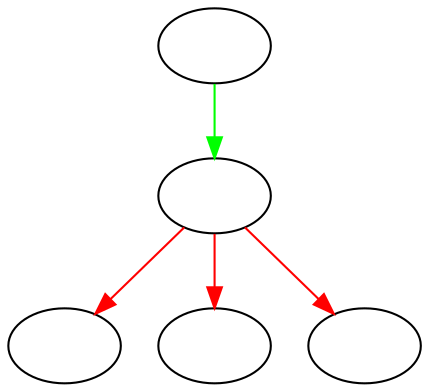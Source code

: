 digraph removal {
	a [label = ""]
	b [label = ""]
	c [label = ""]
	d [label = ""]
	e [label = ""]

	edge [color=green]
	a -> b
	edge [color=red]
	b -> c
	b -> d
	b -> e
}